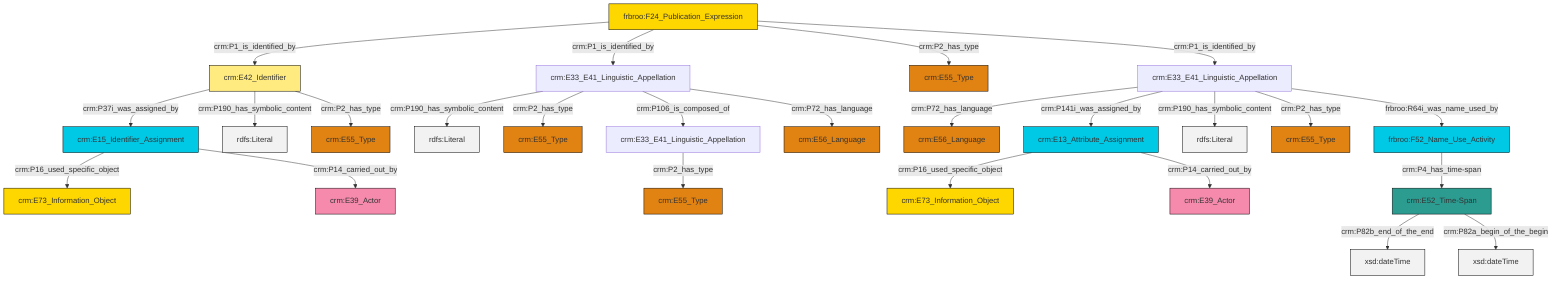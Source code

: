 graph TD
classDef Literal fill:#f2f2f2,stroke:#000000;
classDef CRM_Entity fill:#FFFFFF,stroke:#000000;
classDef Temporal_Entity fill:#00C9E6, stroke:#000000;
classDef Type fill:#E18312, stroke:#000000;
classDef Time-Span fill:#2C9C91, stroke:#000000;
classDef Appellation fill:#FFEB7F, stroke:#000000;
classDef Place fill:#008836, stroke:#000000;
classDef Persistent_Item fill:#B266B2, stroke:#000000;
classDef Conceptual_Object fill:#FFD700, stroke:#000000;
classDef Physical_Thing fill:#D2B48C, stroke:#000000;
classDef Actor fill:#f58aad, stroke:#000000;
classDef PC_Classes fill:#4ce600, stroke:#000000;
classDef Multi fill:#cccccc,stroke:#000000;

2["crm:E15_Identifier_Assignment"]:::Temporal_Entity -->|crm:P16_used_specific_object| 3["crm:E73_Information_Object"]:::Conceptual_Object
8["crm:E33_E41_Linguistic_Appellation"]:::Default -->|crm:P72_has_language| 4["crm:E56_Language"]:::Type
9["crm:E33_E41_Linguistic_Appellation"]:::Default -->|crm:P190_has_symbolic_content| 10[rdfs:Literal]:::Literal
11["crm:E52_Time-Span"]:::Time-Span -->|crm:P82b_end_of_the_end| 12[xsd:dateTime]:::Literal
8["crm:E33_E41_Linguistic_Appellation"]:::Default -->|crm:P141i_was_assigned_by| 0["crm:E13_Attribute_Assignment"]:::Temporal_Entity
8["crm:E33_E41_Linguistic_Appellation"]:::Default -->|crm:P190_has_symbolic_content| 16[rdfs:Literal]:::Literal
26["frbroo:F24_Publication_Expression"]:::Conceptual_Object -->|crm:P1_is_identified_by| 27["crm:E42_Identifier"]:::Appellation
8["crm:E33_E41_Linguistic_Appellation"]:::Default -->|crm:P2_has_type| 28["crm:E55_Type"]:::Type
27["crm:E42_Identifier"]:::Appellation -->|crm:P37i_was_assigned_by| 2["crm:E15_Identifier_Assignment"]:::Temporal_Entity
11["crm:E52_Time-Span"]:::Time-Span -->|crm:P82a_begin_of_the_begin| 30[xsd:dateTime]:::Literal
2["crm:E15_Identifier_Assignment"]:::Temporal_Entity -->|crm:P14_carried_out_by| 31["crm:E39_Actor"]:::Actor
9["crm:E33_E41_Linguistic_Appellation"]:::Default -->|crm:P2_has_type| 22["crm:E55_Type"]:::Type
9["crm:E33_E41_Linguistic_Appellation"]:::Default -->|crm:P106_is_composed_of| 24["crm:E33_E41_Linguistic_Appellation"]:::Default
26["frbroo:F24_Publication_Expression"]:::Conceptual_Object -->|crm:P1_is_identified_by| 9["crm:E33_E41_Linguistic_Appellation"]:::Default
8["crm:E33_E41_Linguistic_Appellation"]:::Default -->|frbroo:R64i_was_name_used_by| 36["frbroo:F52_Name_Use_Activity"]:::Temporal_Entity
24["crm:E33_E41_Linguistic_Appellation"]:::Default -->|crm:P2_has_type| 37["crm:E55_Type"]:::Type
27["crm:E42_Identifier"]:::Appellation -->|crm:P190_has_symbolic_content| 40[rdfs:Literal]:::Literal
0["crm:E13_Attribute_Assignment"]:::Temporal_Entity -->|crm:P16_used_specific_object| 17["crm:E73_Information_Object"]:::Conceptual_Object
36["frbroo:F52_Name_Use_Activity"]:::Temporal_Entity -->|crm:P4_has_time-span| 11["crm:E52_Time-Span"]:::Time-Span
26["frbroo:F24_Publication_Expression"]:::Conceptual_Object -->|crm:P2_has_type| 34["crm:E55_Type"]:::Type
26["frbroo:F24_Publication_Expression"]:::Conceptual_Object -->|crm:P1_is_identified_by| 8["crm:E33_E41_Linguistic_Appellation"]:::Default
9["crm:E33_E41_Linguistic_Appellation"]:::Default -->|crm:P72_has_language| 6["crm:E56_Language"]:::Type
0["crm:E13_Attribute_Assignment"]:::Temporal_Entity -->|crm:P14_carried_out_by| 13["crm:E39_Actor"]:::Actor
27["crm:E42_Identifier"]:::Appellation -->|crm:P2_has_type| 19["crm:E55_Type"]:::Type
